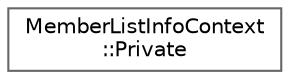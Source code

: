 digraph "Graphical Class Hierarchy"
{
 // INTERACTIVE_SVG=YES
 // LATEX_PDF_SIZE
  bgcolor="transparent";
  edge [fontname=Helvetica,fontsize=10,labelfontname=Helvetica,labelfontsize=10];
  node [fontname=Helvetica,fontsize=10,shape=box,height=0.2,width=0.4];
  rankdir="LR";
  Node0 [label="MemberListInfoContext\l::Private",height=0.2,width=0.4,color="grey40", fillcolor="white", style="filled",URL="$d8/d66/class_member_list_info_context_1_1_private.html",tooltip=" "];
}
